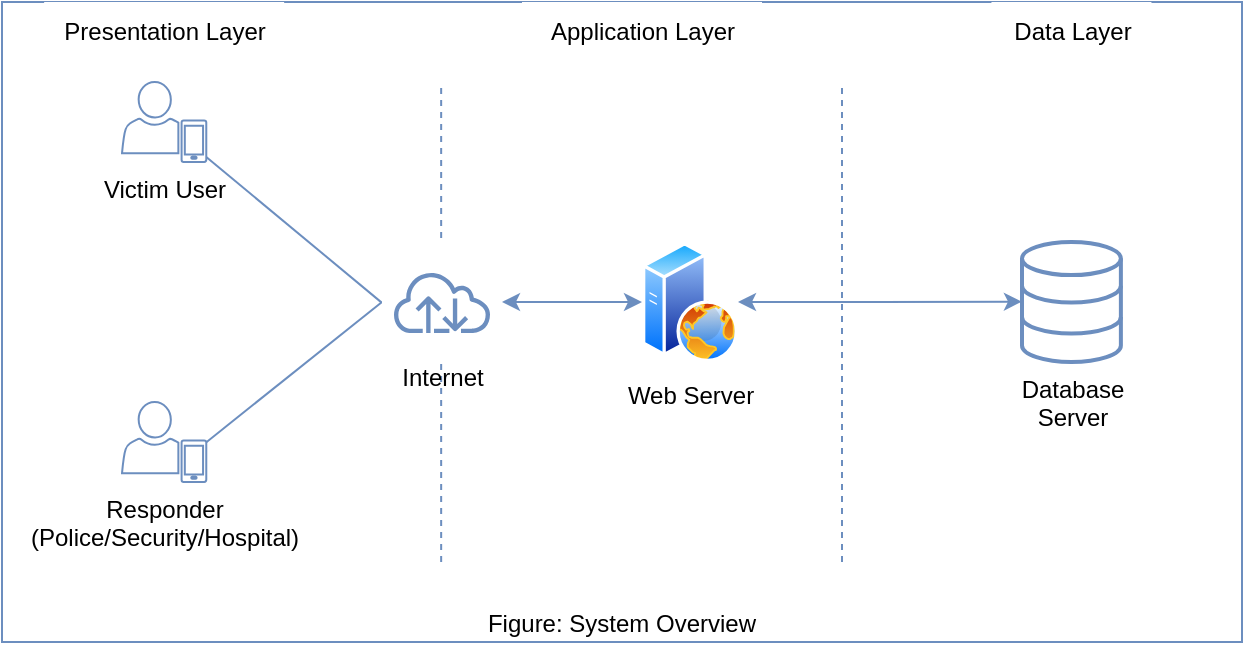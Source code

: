 <mxfile version="22.0.8" type="device">
  <diagram name="Page-1" id="DayZSqPZPNwGiBAW_IJT">
    <mxGraphModel dx="875" dy="452" grid="1" gridSize="10" guides="1" tooltips="1" connect="1" arrows="1" fold="1" page="1" pageScale="1" pageWidth="850" pageHeight="1100" math="0" shadow="0">
      <root>
        <mxCell id="0" />
        <mxCell id="1" parent="0" />
        <mxCell id="hxrp0AvphLRLxJ5jyJJ6-18" value="Figure: System Overview" style="rounded=0;whiteSpace=wrap;html=1;fillColor=none;strokeColor=#6C8EBF;verticalAlign=bottom;" parent="1" vertex="1">
          <mxGeometry x="220" y="80" width="620" height="320" as="geometry" />
        </mxCell>
        <mxCell id="hxrp0AvphLRLxJ5jyJJ6-19" value="" style="endArrow=none;dashed=1;html=1;rounded=0;strokeColor=#6C8EBF;" parent="1" edge="1">
          <mxGeometry width="50" height="50" relative="1" as="geometry">
            <mxPoint x="640" y="360" as="sourcePoint" />
            <mxPoint x="640" y="120" as="targetPoint" />
          </mxGeometry>
        </mxCell>
        <mxCell id="hxrp0AvphLRLxJ5jyJJ6-2" style="rounded=0;orthogonalLoop=1;jettySize=auto;html=1;endArrow=none;endFill=0;fillColor=#dae8fc;strokeColor=#6C8EBF;entryX=-0.005;entryY=0.503;entryDx=0;entryDy=0;entryPerimeter=0;" parent="1" source="2mW4bDRiq0QGP9x3o7AP-17" target="2mW4bDRiq0QGP9x3o7AP-4" edge="1">
          <mxGeometry relative="1" as="geometry" />
        </mxCell>
        <mxCell id="2mW4bDRiq0QGP9x3o7AP-10" value="Database&lt;br&gt;Server" style="html=1;verticalLabelPosition=bottom;align=center;labelBackgroundColor=#ffffff;verticalAlign=top;strokeWidth=2;strokeColor=#6C8EBF;shadow=0;dashed=0;shape=mxgraph.ios7.icons.data;aspect=fixed;" parent="1" vertex="1">
          <mxGeometry x="730" y="200" width="49.44" height="60" as="geometry" />
        </mxCell>
        <mxCell id="2mW4bDRiq0QGP9x3o7AP-17" value="Victim User" style="sketch=0;pointerEvents=1;shadow=0;dashed=0;html=1;strokeColor=#6C8EBF;fillColor=default;labelPosition=center;verticalLabelPosition=bottom;verticalAlign=top;outlineConnect=0;align=center;shape=mxgraph.office.users.mobile_user;horizontal=1;aspect=fixed;" parent="1" vertex="1">
          <mxGeometry x="280" y="120" width="42.14" height="40" as="geometry" />
        </mxCell>
        <mxCell id="hxrp0AvphLRLxJ5jyJJ6-3" style="rounded=0;orthogonalLoop=1;jettySize=auto;html=1;strokeColor=#6C8EBF;endArrow=none;endFill=0;exitX=1.001;exitY=0.502;exitDx=0;exitDy=0;exitPerimeter=0;entryX=0;entryY=0.5;entryDx=0;entryDy=0;entryPerimeter=0;" parent="1" source="2mW4bDRiq0QGP9x3o7AP-18" target="2mW4bDRiq0QGP9x3o7AP-4" edge="1">
          <mxGeometry relative="1" as="geometry">
            <mxPoint x="400" y="232" as="targetPoint" />
          </mxGeometry>
        </mxCell>
        <mxCell id="2mW4bDRiq0QGP9x3o7AP-18" value="Responder&lt;br&gt;(Police/Security/Hospital)" style="sketch=0;pointerEvents=1;shadow=0;dashed=0;html=1;strokeColor=#6C8EBF;fillColor=default;labelPosition=center;verticalLabelPosition=bottom;verticalAlign=top;outlineConnect=0;align=center;shape=mxgraph.office.users.mobile_user;aspect=fixed;" parent="1" vertex="1">
          <mxGeometry x="280" y="280" width="42.14" height="40" as="geometry" />
        </mxCell>
        <mxCell id="hxrp0AvphLRLxJ5jyJJ6-4" value="" style="endArrow=none;dashed=1;html=1;rounded=0;strokeColor=#6C8EBF;" parent="1" edge="1">
          <mxGeometry width="50" height="50" relative="1" as="geometry">
            <mxPoint x="439.58" y="360" as="sourcePoint" />
            <mxPoint x="439.58" y="120" as="targetPoint" />
          </mxGeometry>
        </mxCell>
        <mxCell id="hxrp0AvphLRLxJ5jyJJ6-11" style="edgeStyle=orthogonalEdgeStyle;rounded=0;orthogonalLoop=1;jettySize=auto;html=1;entryX=0;entryY=0.5;entryDx=0;entryDy=0;startArrow=classic;startFill=1;strokeColor=#6C8EBF;" parent="1" source="2mW4bDRiq0QGP9x3o7AP-4" target="2mW4bDRiq0QGP9x3o7AP-6" edge="1">
          <mxGeometry relative="1" as="geometry" />
        </mxCell>
        <mxCell id="2mW4bDRiq0QGP9x3o7AP-6" value="Web Server" style="image;aspect=fixed;perimeter=ellipsePerimeter;html=1;align=center;shadow=0;dashed=0;spacingTop=3;image=img/lib/active_directory/web_server.svg;imageBackground=default;" parent="1" vertex="1">
          <mxGeometry x="540" y="200" width="48" height="60" as="geometry" />
        </mxCell>
        <mxCell id="hxrp0AvphLRLxJ5jyJJ6-10" style="edgeStyle=orthogonalEdgeStyle;rounded=0;orthogonalLoop=1;jettySize=auto;html=1;startArrow=classic;startFill=1;strokeColor=#6C8EBF;entryX=-0.001;entryY=0.497;entryDx=0;entryDy=0;entryPerimeter=0;" parent="1" source="2mW4bDRiq0QGP9x3o7AP-6" target="2mW4bDRiq0QGP9x3o7AP-10" edge="1">
          <mxGeometry relative="1" as="geometry">
            <mxPoint x="600" y="82" as="targetPoint" />
          </mxGeometry>
        </mxCell>
        <mxCell id="2mW4bDRiq0QGP9x3o7AP-4" value="Internet" style="outlineConnect=0;strokeColor=#6C8EBF;fillColor=default;dashed=0;verticalLabelPosition=bottom;verticalAlign=top;align=center;html=1;fontSize=12;fontStyle=0;aspect=fixed;shape=mxgraph.aws4.resourceIcon;resIcon=mxgraph.aws4.internet;shadow=0;labelPosition=center;horizontal=1;spacingTop=-6;" parent="1" vertex="1">
          <mxGeometry x="410" y="200" width="60" height="60" as="geometry" />
        </mxCell>
        <mxCell id="hxrp0AvphLRLxJ5jyJJ6-21" value="Presentation Layer" style="text;html=1;align=center;verticalAlign=middle;resizable=0;points=[];autosize=1;strokeColor=none;fillColor=default;" parent="1" vertex="1">
          <mxGeometry x="241.07" y="80" width="120" height="30" as="geometry" />
        </mxCell>
        <mxCell id="hxrp0AvphLRLxJ5jyJJ6-22" value="Application Layer" style="text;html=1;align=center;verticalAlign=middle;resizable=0;points=[];autosize=1;strokeColor=none;fillColor=default;" parent="1" vertex="1">
          <mxGeometry x="480" y="80" width="120" height="30" as="geometry" />
        </mxCell>
        <mxCell id="hxrp0AvphLRLxJ5jyJJ6-23" value="Data Layer" style="text;html=1;align=center;verticalAlign=middle;resizable=0;points=[];autosize=1;strokeColor=none;fillColor=default;" parent="1" vertex="1">
          <mxGeometry x="714.72" y="80" width="80" height="30" as="geometry" />
        </mxCell>
      </root>
    </mxGraphModel>
  </diagram>
</mxfile>
